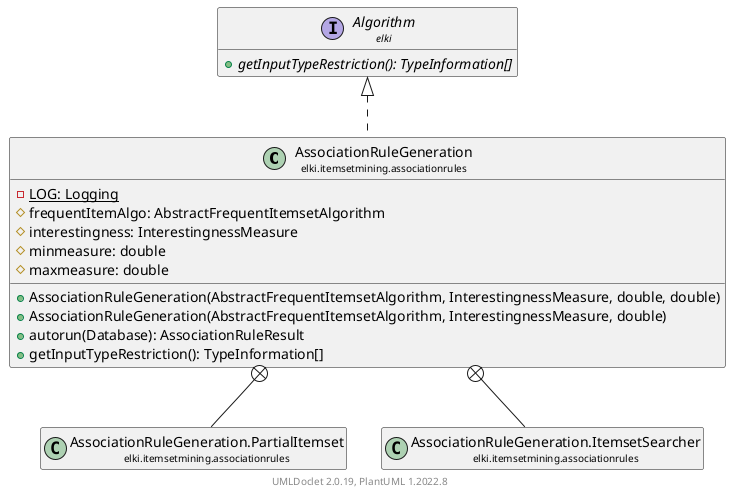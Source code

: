 @startuml
    remove .*\.(Instance|Par|Parameterizer|Factory)$
    set namespaceSeparator none
    hide empty fields
    hide empty methods

    class "<size:14>AssociationRuleGeneration\n<size:10>elki.itemsetmining.associationrules" as elki.itemsetmining.associationrules.AssociationRuleGeneration [[AssociationRuleGeneration.html]] {
        {static} -LOG: Logging
        #frequentItemAlgo: AbstractFrequentItemsetAlgorithm
        #interestingness: InterestingnessMeasure
        #minmeasure: double
        #maxmeasure: double
        +AssociationRuleGeneration(AbstractFrequentItemsetAlgorithm, InterestingnessMeasure, double, double)
        +AssociationRuleGeneration(AbstractFrequentItemsetAlgorithm, InterestingnessMeasure, double)
        +autorun(Database): AssociationRuleResult
        +getInputTypeRestriction(): TypeInformation[]
    }

    interface "<size:14>Algorithm\n<size:10>elki" as elki.Algorithm [[../../Algorithm.html]] {
        {abstract} +getInputTypeRestriction(): TypeInformation[]
    }
    class "<size:14>AssociationRuleGeneration.Instance\n<size:10>elki.itemsetmining.associationrules" as elki.itemsetmining.associationrules.AssociationRuleGeneration.Instance [[AssociationRuleGeneration.Instance.html]]
    class "<size:14>AssociationRuleGeneration.PartialItemset\n<size:10>elki.itemsetmining.associationrules" as elki.itemsetmining.associationrules.AssociationRuleGeneration.PartialItemset [[AssociationRuleGeneration.PartialItemset.html]]
    class "<size:14>AssociationRuleGeneration.ItemsetSearcher\n<size:10>elki.itemsetmining.associationrules" as elki.itemsetmining.associationrules.AssociationRuleGeneration.ItemsetSearcher [[AssociationRuleGeneration.ItemsetSearcher.html]]
    class "<size:14>AssociationRuleGeneration.Par\n<size:10>elki.itemsetmining.associationrules" as elki.itemsetmining.associationrules.AssociationRuleGeneration.Par [[AssociationRuleGeneration.Par.html]]

    elki.Algorithm <|.. elki.itemsetmining.associationrules.AssociationRuleGeneration
    elki.itemsetmining.associationrules.AssociationRuleGeneration +-- elki.itemsetmining.associationrules.AssociationRuleGeneration.Instance
    elki.itemsetmining.associationrules.AssociationRuleGeneration +-- elki.itemsetmining.associationrules.AssociationRuleGeneration.PartialItemset
    elki.itemsetmining.associationrules.AssociationRuleGeneration +-- elki.itemsetmining.associationrules.AssociationRuleGeneration.ItemsetSearcher
    elki.itemsetmining.associationrules.AssociationRuleGeneration +-- elki.itemsetmining.associationrules.AssociationRuleGeneration.Par

    center footer UMLDoclet 2.0.19, PlantUML 1.2022.8
@enduml
